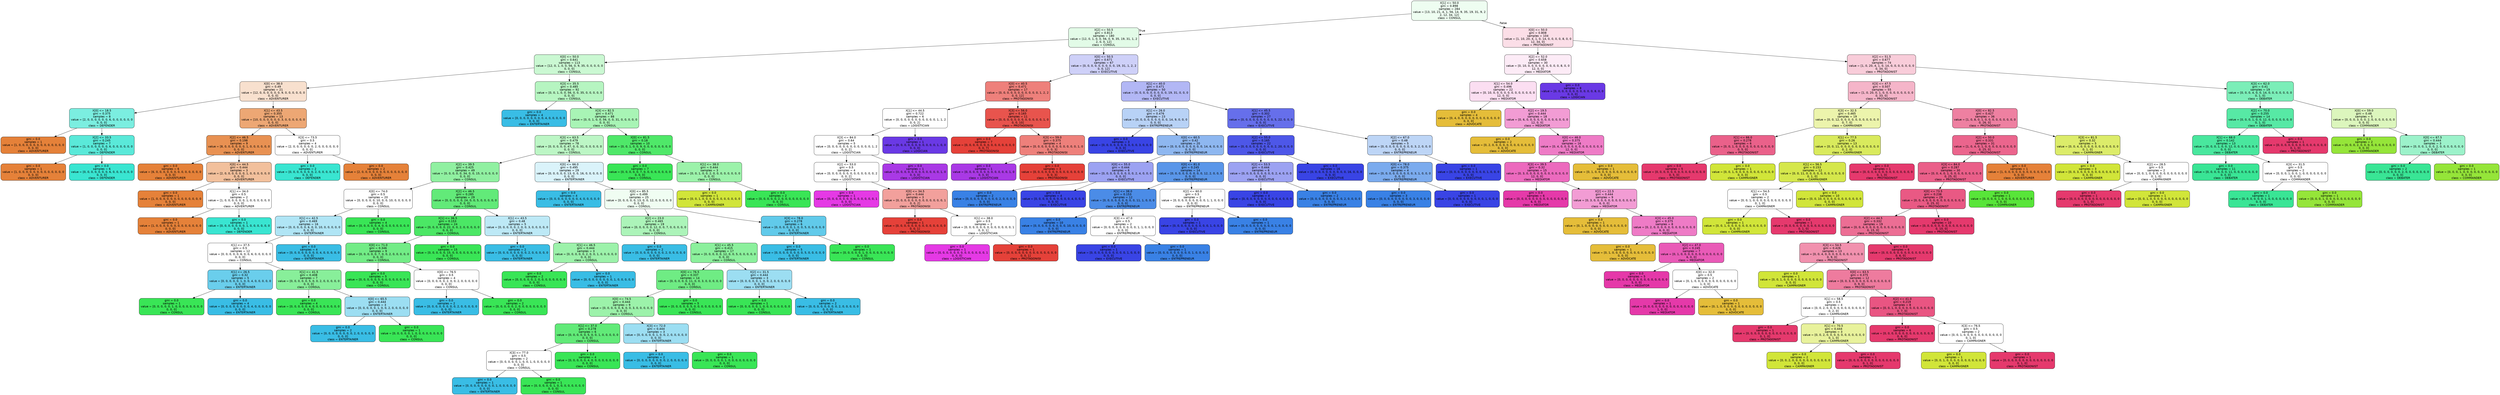 digraph Tree {
node [shape=box, style="filled, rounded", color="black", fontname=helvetica] ;
edge [fontname=helvetica] ;
0 [label="X[1] <= 50.0\ngini = 0.898\nsamples = 284\nvalue = [13, 10, 21, 4, 1, 56, 14, 9, 35, 19, 31, 9, 2\n2, 12, 34, 12]\nclass = CONSUL", fillcolor="#eefdf1"] ;
1 [label="X[2] <= 50.5\ngini = 0.813\nsamples = 180\nvalue = [12, 0, 1, 0, 0, 56, 0, 9, 35, 19, 31, 1, 2\n2, 0, 0, 12]\nclass = CONSUL", fillcolor="#e2fbe7"] ;
0 -> 1 [labeldistance=2.5, labelangle=45, headlabel="True"] ;
2 [label="X[0] <= 50.0\ngini = 0.641\nsamples = 113\nvalue = [12, 0, 1, 0, 0, 56, 0, 9, 35, 0, 0, 0, 0, 0\n0, 0, 0]\nclass = CONSUL", fillcolor="#caf8d2"] ;
1 -> 2 ;
3 [label="X[0] <= 38.0\ngini = 0.49\nsamples = 21\nvalue = [12, 0, 0, 0, 0, 0, 0, 9, 0, 0, 0, 0, 0, 0\n0, 0, 0]\nclass = ADVENTURER", fillcolor="#f8e0ce"] ;
2 -> 3 ;
4 [label="X[0] <= 18.5\ngini = 0.375\nsamples = 8\nvalue = [2, 0, 0, 0, 0, 0, 0, 6, 0, 0, 0, 0, 0, 0\n0, 0, 0]\nclass = DEFENDER", fillcolor="#7beee0"] ;
3 -> 4 ;
5 [label="gini = 0.0\nsamples = 1\nvalue = [1, 0, 0, 0, 0, 0, 0, 0, 0, 0, 0, 0, 0, 0\n0, 0, 0]\nclass = ADVENTURER", fillcolor="#e58139"] ;
4 -> 5 ;
6 [label="X[2] <= 33.5\ngini = 0.245\nsamples = 7\nvalue = [1, 0, 0, 0, 0, 0, 0, 6, 0, 0, 0, 0, 0, 0\n0, 0, 0]\nclass = DEFENDER", fillcolor="#5ae9d9"] ;
4 -> 6 ;
7 [label="gini = 0.0\nsamples = 1\nvalue = [1, 0, 0, 0, 0, 0, 0, 0, 0, 0, 0, 0, 0, 0\n0, 0, 0]\nclass = ADVENTURER", fillcolor="#e58139"] ;
6 -> 7 ;
8 [label="gini = 0.0\nsamples = 6\nvalue = [0, 0, 0, 0, 0, 0, 0, 6, 0, 0, 0, 0, 0, 0\n0, 0, 0]\nclass = DEFENDER", fillcolor="#39e5d1"] ;
6 -> 8 ;
9 [label="X[1] <= 43.5\ngini = 0.355\nsamples = 13\nvalue = [10, 0, 0, 0, 0, 0, 0, 3, 0, 0, 0, 0, 0, 0\n0, 0, 0]\nclass = ADVENTURER", fillcolor="#eda774"] ;
3 -> 9 ;
10 [label="X[2] <= 46.5\ngini = 0.198\nsamples = 9\nvalue = [8, 0, 0, 0, 0, 0, 0, 1, 0, 0, 0, 0, 0, 0\n0, 0, 0]\nclass = ADVENTURER", fillcolor="#e89152"] ;
9 -> 10 ;
11 [label="gini = 0.0\nsamples = 6\nvalue = [6, 0, 0, 0, 0, 0, 0, 0, 0, 0, 0, 0, 0, 0\n0, 0, 0]\nclass = ADVENTURER", fillcolor="#e58139"] ;
10 -> 11 ;
12 [label="X[0] <= 44.5\ngini = 0.444\nsamples = 3\nvalue = [2, 0, 0, 0, 0, 0, 0, 1, 0, 0, 0, 0, 0, 0\n0, 0, 0]\nclass = ADVENTURER", fillcolor="#f2c09c"] ;
10 -> 12 ;
13 [label="gini = 0.0\nsamples = 1\nvalue = [1, 0, 0, 0, 0, 0, 0, 0, 0, 0, 0, 0, 0, 0\n0, 0, 0]\nclass = ADVENTURER", fillcolor="#e58139"] ;
12 -> 13 ;
14 [label="X[1] <= 34.0\ngini = 0.5\nsamples = 2\nvalue = [1, 0, 0, 0, 0, 0, 0, 1, 0, 0, 0, 0, 0, 0\n0, 0, 0]\nclass = ADVENTURER", fillcolor="#ffffff"] ;
12 -> 14 ;
15 [label="gini = 0.0\nsamples = 1\nvalue = [1, 0, 0, 0, 0, 0, 0, 0, 0, 0, 0, 0, 0, 0\n0, 0, 0]\nclass = ADVENTURER", fillcolor="#e58139"] ;
14 -> 15 ;
16 [label="gini = 0.0\nsamples = 1\nvalue = [0, 0, 0, 0, 0, 0, 0, 1, 0, 0, 0, 0, 0, 0\n0, 0, 0]\nclass = DEFENDER", fillcolor="#39e5d1"] ;
14 -> 16 ;
17 [label="X[3] <= 73.5\ngini = 0.5\nsamples = 4\nvalue = [2, 0, 0, 0, 0, 0, 0, 2, 0, 0, 0, 0, 0, 0\n0, 0, 0]\nclass = ADVENTURER", fillcolor="#ffffff"] ;
9 -> 17 ;
18 [label="gini = 0.0\nsamples = 2\nvalue = [0, 0, 0, 0, 0, 0, 0, 2, 0, 0, 0, 0, 0, 0\n0, 0, 0]\nclass = DEFENDER", fillcolor="#39e5d1"] ;
17 -> 18 ;
19 [label="gini = 0.0\nsamples = 2\nvalue = [2, 0, 0, 0, 0, 0, 0, 0, 0, 0, 0, 0, 0, 0\n0, 0, 0]\nclass = ADVENTURER", fillcolor="#e58139"] ;
17 -> 19 ;
20 [label="X[3] <= 35.5\ngini = 0.485\nsamples = 92\nvalue = [0, 0, 1, 0, 0, 56, 0, 0, 35, 0, 0, 0, 0, 0\n0, 0, 0]\nclass = CONSUL", fillcolor="#b6f5c1"] ;
2 -> 20 ;
21 [label="gini = 0.0\nsamples = 4\nvalue = [0, 0, 0, 0, 0, 0, 0, 0, 4, 0, 0, 0, 0, 0\n0, 0, 0]\nclass = ENTERTAINER", fillcolor="#39bde5"] ;
20 -> 21 ;
22 [label="X[3] <= 82.5\ngini = 0.471\nsamples = 88\nvalue = [0, 0, 1, 0, 0, 56, 0, 0, 31, 0, 0, 0, 0, 0\n0, 0, 0]\nclass = CONSUL", fillcolor="#a8f4b5"] ;
20 -> 22 ;
23 [label="X[3] <= 63.5\ngini = 0.479\nsamples = 78\nvalue = [0, 0, 0, 0, 0, 47, 0, 0, 31, 0, 0, 0, 0, 0\n0, 0, 0]\nclass = CONSUL", fillcolor="#bcf6c5"] ;
22 -> 23 ;
24 [label="X[2] <= 39.5\ngini = 0.425\nsamples = 49\nvalue = [0, 0, 0, 0, 0, 34, 0, 0, 15, 0, 0, 0, 0, 0\n0, 0, 0]\nclass = CONSUL", fillcolor="#90f0a1"] ;
23 -> 24 ;
25 [label="X[0] <= 74.0\ngini = 0.5\nsamples = 20\nvalue = [0, 0, 0, 0, 0, 10, 0, 0, 10, 0, 0, 0, 0, 0\n0, 0, 0]\nclass = CONSUL", fillcolor="#ffffff"] ;
24 -> 25 ;
26 [label="X[1] <= 42.5\ngini = 0.469\nsamples = 16\nvalue = [0, 0, 0, 0, 0, 6, 0, 0, 10, 0, 0, 0, 0, 0\n0, 0, 0]\nclass = ENTERTAINER", fillcolor="#b0e5f5"] ;
25 -> 26 ;
27 [label="X[1] <= 37.5\ngini = 0.5\nsamples = 12\nvalue = [0, 0, 0, 0, 0, 6, 0, 0, 6, 0, 0, 0, 0, 0\n0, 0, 0]\nclass = CONSUL", fillcolor="#ffffff"] ;
26 -> 27 ;
28 [label="X[1] <= 26.5\ngini = 0.32\nsamples = 5\nvalue = [0, 0, 0, 0, 0, 1, 0, 0, 4, 0, 0, 0, 0, 0\n0, 0, 0]\nclass = ENTERTAINER", fillcolor="#6aceec"] ;
27 -> 28 ;
29 [label="gini = 0.0\nsamples = 1\nvalue = [0, 0, 0, 0, 0, 1, 0, 0, 0, 0, 0, 0, 0, 0\n0, 0, 0]\nclass = CONSUL", fillcolor="#39e556"] ;
28 -> 29 ;
30 [label="gini = 0.0\nsamples = 4\nvalue = [0, 0, 0, 0, 0, 0, 0, 0, 4, 0, 0, 0, 0, 0\n0, 0, 0]\nclass = ENTERTAINER", fillcolor="#39bde5"] ;
28 -> 30 ;
31 [label="X[1] <= 41.5\ngini = 0.408\nsamples = 7\nvalue = [0, 0, 0, 0, 0, 5, 0, 0, 2, 0, 0, 0, 0, 0\n0, 0, 0]\nclass = CONSUL", fillcolor="#88ef9a"] ;
27 -> 31 ;
32 [label="gini = 0.0\nsamples = 4\nvalue = [0, 0, 0, 0, 0, 4, 0, 0, 0, 0, 0, 0, 0, 0\n0, 0, 0]\nclass = CONSUL", fillcolor="#39e556"] ;
31 -> 32 ;
33 [label="X[0] <= 65.5\ngini = 0.444\nsamples = 3\nvalue = [0, 0, 0, 0, 0, 1, 0, 0, 2, 0, 0, 0, 0, 0\n0, 0, 0]\nclass = ENTERTAINER", fillcolor="#9cdef2"] ;
31 -> 33 ;
34 [label="gini = 0.0\nsamples = 2\nvalue = [0, 0, 0, 0, 0, 0, 0, 0, 2, 0, 0, 0, 0, 0\n0, 0, 0]\nclass = ENTERTAINER", fillcolor="#39bde5"] ;
33 -> 34 ;
35 [label="gini = 0.0\nsamples = 1\nvalue = [0, 0, 0, 0, 0, 1, 0, 0, 0, 0, 0, 0, 0, 0\n0, 0, 0]\nclass = CONSUL", fillcolor="#39e556"] ;
33 -> 35 ;
36 [label="gini = 0.0\nsamples = 4\nvalue = [0, 0, 0, 0, 0, 0, 0, 0, 4, 0, 0, 0, 0, 0\n0, 0, 0]\nclass = ENTERTAINER", fillcolor="#39bde5"] ;
26 -> 36 ;
37 [label="gini = 0.0\nsamples = 4\nvalue = [0, 0, 0, 0, 0, 4, 0, 0, 0, 0, 0, 0, 0, 0\n0, 0, 0]\nclass = CONSUL", fillcolor="#39e556"] ;
25 -> 37 ;
38 [label="X[2] <= 46.5\ngini = 0.285\nsamples = 29\nvalue = [0, 0, 0, 0, 0, 24, 0, 0, 5, 0, 0, 0, 0, 0\n0, 0, 0]\nclass = CONSUL", fillcolor="#62ea79"] ;
24 -> 38 ;
39 [label="X[1] <= 36.5\ngini = 0.153\nsamples = 24\nvalue = [0, 0, 0, 0, 0, 22, 0, 0, 2, 0, 0, 0, 0, 0\n0, 0, 0]\nclass = CONSUL", fillcolor="#4be765"] ;
38 -> 39 ;
40 [label="X[0] <= 71.0\ngini = 0.346\nsamples = 9\nvalue = [0, 0, 0, 0, 0, 7, 0, 0, 2, 0, 0, 0, 0, 0\n0, 0, 0]\nclass = CONSUL", fillcolor="#72ec86"] ;
39 -> 40 ;
41 [label="gini = 0.0\nsamples = 5\nvalue = [0, 0, 0, 0, 0, 5, 0, 0, 0, 0, 0, 0, 0, 0\n0, 0, 0]\nclass = CONSUL", fillcolor="#39e556"] ;
40 -> 41 ;
42 [label="X[0] <= 76.5\ngini = 0.5\nsamples = 4\nvalue = [0, 0, 0, 0, 0, 2, 0, 0, 2, 0, 0, 0, 0, 0\n0, 0, 0]\nclass = CONSUL", fillcolor="#ffffff"] ;
40 -> 42 ;
43 [label="gini = 0.0\nsamples = 2\nvalue = [0, 0, 0, 0, 0, 0, 0, 0, 2, 0, 0, 0, 0, 0\n0, 0, 0]\nclass = ENTERTAINER", fillcolor="#39bde5"] ;
42 -> 43 ;
44 [label="gini = 0.0\nsamples = 2\nvalue = [0, 0, 0, 0, 0, 2, 0, 0, 0, 0, 0, 0, 0, 0\n0, 0, 0]\nclass = CONSUL", fillcolor="#39e556"] ;
42 -> 44 ;
45 [label="gini = 0.0\nsamples = 15\nvalue = [0, 0, 0, 0, 0, 15, 0, 0, 0, 0, 0, 0, 0, 0\n0, 0, 0]\nclass = CONSUL", fillcolor="#39e556"] ;
39 -> 45 ;
46 [label="X[1] <= 43.5\ngini = 0.48\nsamples = 5\nvalue = [0, 0, 0, 0, 0, 2, 0, 0, 3, 0, 0, 0, 0, 0\n0, 0, 0]\nclass = ENTERTAINER", fillcolor="#bde9f6"] ;
38 -> 46 ;
47 [label="gini = 0.0\nsamples = 2\nvalue = [0, 0, 0, 0, 0, 0, 0, 0, 2, 0, 0, 0, 0, 0\n0, 0, 0]\nclass = ENTERTAINER", fillcolor="#39bde5"] ;
46 -> 47 ;
48 [label="X[1] <= 46.5\ngini = 0.444\nsamples = 3\nvalue = [0, 0, 0, 0, 0, 2, 0, 0, 1, 0, 0, 0, 0, 0\n0, 0, 0]\nclass = CONSUL", fillcolor="#9cf2aa"] ;
46 -> 48 ;
49 [label="gini = 0.0\nsamples = 2\nvalue = [0, 0, 0, 0, 0, 2, 0, 0, 0, 0, 0, 0, 0, 0\n0, 0, 0]\nclass = CONSUL", fillcolor="#39e556"] ;
48 -> 49 ;
50 [label="gini = 0.0\nsamples = 1\nvalue = [0, 0, 0, 0, 0, 0, 0, 0, 1, 0, 0, 0, 0, 0\n0, 0, 0]\nclass = ENTERTAINER", fillcolor="#39bde5"] ;
48 -> 50 ;
51 [label="X[0] <= 66.0\ngini = 0.495\nsamples = 29\nvalue = [0, 0, 0, 0, 0, 13, 0, 0, 16, 0, 0, 0, 0, 0\n0, 0, 0]\nclass = ENTERTAINER", fillcolor="#daf3fa"] ;
23 -> 51 ;
52 [label="gini = 0.0\nsamples = 4\nvalue = [0, 0, 0, 0, 0, 0, 0, 0, 4, 0, 0, 0, 0, 0\n0, 0, 0]\nclass = ENTERTAINER", fillcolor="#39bde5"] ;
51 -> 52 ;
53 [label="X[0] <= 85.5\ngini = 0.499\nsamples = 25\nvalue = [0, 0, 0, 0, 0, 13, 0, 0, 12, 0, 0, 0, 0, 0\n0, 0, 0]\nclass = CONSUL", fillcolor="#f0fdf2"] ;
51 -> 53 ;
54 [label="X[2] <= 23.0\ngini = 0.465\nsamples = 19\nvalue = [0, 0, 0, 0, 0, 12, 0, 0, 7, 0, 0, 0, 0, 0\n0, 0, 0]\nclass = CONSUL", fillcolor="#acf4b9"] ;
53 -> 54 ;
55 [label="gini = 0.0\nsamples = 2\nvalue = [0, 0, 0, 0, 0, 0, 0, 0, 2, 0, 0, 0, 0, 0\n0, 0, 0]\nclass = ENTERTAINER", fillcolor="#39bde5"] ;
54 -> 55 ;
56 [label="X[1] <= 45.5\ngini = 0.415\nsamples = 17\nvalue = [0, 0, 0, 0, 0, 12, 0, 0, 5, 0, 0, 0, 0, 0\n0, 0, 0]\nclass = CONSUL", fillcolor="#8bf09c"] ;
54 -> 56 ;
57 [label="X[0] <= 76.5\ngini = 0.337\nsamples = 14\nvalue = [0, 0, 0, 0, 0, 11, 0, 0, 3, 0, 0, 0, 0, 0\n0, 0, 0]\nclass = CONSUL", fillcolor="#6fec84"] ;
56 -> 57 ;
58 [label="X[0] <= 74.5\ngini = 0.444\nsamples = 9\nvalue = [0, 0, 0, 0, 0, 6, 0, 0, 3, 0, 0, 0, 0, 0\n0, 0, 0]\nclass = CONSUL", fillcolor="#9cf2aa"] ;
57 -> 58 ;
59 [label="X[1] <= 37.0\ngini = 0.278\nsamples = 6\nvalue = [0, 0, 0, 0, 0, 5, 0, 0, 1, 0, 0, 0, 0, 0\n0, 0, 0]\nclass = CONSUL", fillcolor="#61ea78"] ;
58 -> 59 ;
60 [label="X[3] <= 77.0\ngini = 0.5\nsamples = 2\nvalue = [0, 0, 0, 0, 0, 1, 0, 0, 1, 0, 0, 0, 0, 0\n0, 0, 0]\nclass = CONSUL", fillcolor="#ffffff"] ;
59 -> 60 ;
61 [label="gini = 0.0\nsamples = 1\nvalue = [0, 0, 0, 0, 0, 0, 0, 0, 1, 0, 0, 0, 0, 0\n0, 0, 0]\nclass = ENTERTAINER", fillcolor="#39bde5"] ;
60 -> 61 ;
62 [label="gini = 0.0\nsamples = 1\nvalue = [0, 0, 0, 0, 0, 1, 0, 0, 0, 0, 0, 0, 0, 0\n0, 0, 0]\nclass = CONSUL", fillcolor="#39e556"] ;
60 -> 62 ;
63 [label="gini = 0.0\nsamples = 4\nvalue = [0, 0, 0, 0, 0, 4, 0, 0, 0, 0, 0, 0, 0, 0\n0, 0, 0]\nclass = CONSUL", fillcolor="#39e556"] ;
59 -> 63 ;
64 [label="X[3] <= 72.0\ngini = 0.444\nsamples = 3\nvalue = [0, 0, 0, 0, 0, 1, 0, 0, 2, 0, 0, 0, 0, 0\n0, 0, 0]\nclass = ENTERTAINER", fillcolor="#9cdef2"] ;
58 -> 64 ;
65 [label="gini = 0.0\nsamples = 2\nvalue = [0, 0, 0, 0, 0, 0, 0, 0, 2, 0, 0, 0, 0, 0\n0, 0, 0]\nclass = ENTERTAINER", fillcolor="#39bde5"] ;
64 -> 65 ;
66 [label="gini = 0.0\nsamples = 1\nvalue = [0, 0, 0, 0, 0, 1, 0, 0, 0, 0, 0, 0, 0, 0\n0, 0, 0]\nclass = CONSUL", fillcolor="#39e556"] ;
64 -> 66 ;
67 [label="gini = 0.0\nsamples = 5\nvalue = [0, 0, 0, 0, 0, 5, 0, 0, 0, 0, 0, 0, 0, 0\n0, 0, 0]\nclass = CONSUL", fillcolor="#39e556"] ;
57 -> 67 ;
68 [label="X[2] <= 31.5\ngini = 0.444\nsamples = 3\nvalue = [0, 0, 0, 0, 0, 1, 0, 0, 2, 0, 0, 0, 0, 0\n0, 0, 0]\nclass = ENTERTAINER", fillcolor="#9cdef2"] ;
56 -> 68 ;
69 [label="gini = 0.0\nsamples = 1\nvalue = [0, 0, 0, 0, 0, 1, 0, 0, 0, 0, 0, 0, 0, 0\n0, 0, 0]\nclass = CONSUL", fillcolor="#39e556"] ;
68 -> 69 ;
70 [label="gini = 0.0\nsamples = 2\nvalue = [0, 0, 0, 0, 0, 0, 0, 0, 2, 0, 0, 0, 0, 0\n0, 0, 0]\nclass = ENTERTAINER", fillcolor="#39bde5"] ;
68 -> 70 ;
71 [label="X[3] <= 78.0\ngini = 0.278\nsamples = 6\nvalue = [0, 0, 0, 0, 0, 1, 0, 0, 5, 0, 0, 0, 0, 0\n0, 0, 0]\nclass = ENTERTAINER", fillcolor="#61caea"] ;
53 -> 71 ;
72 [label="gini = 0.0\nsamples = 5\nvalue = [0, 0, 0, 0, 0, 0, 0, 0, 5, 0, 0, 0, 0, 0\n0, 0, 0]\nclass = ENTERTAINER", fillcolor="#39bde5"] ;
71 -> 72 ;
73 [label="gini = 0.0\nsamples = 1\nvalue = [0, 0, 0, 0, 0, 1, 0, 0, 0, 0, 0, 0, 0, 0\n0, 0, 0]\nclass = CONSUL", fillcolor="#39e556"] ;
71 -> 73 ;
74 [label="X[0] <= 81.5\ngini = 0.18\nsamples = 10\nvalue = [0, 0, 1, 0, 0, 9, 0, 0, 0, 0, 0, 0, 0, 0\n0, 0, 0]\nclass = CONSUL", fillcolor="#4fe869"] ;
22 -> 74 ;
75 [label="gini = 0.0\nsamples = 7\nvalue = [0, 0, 0, 0, 0, 7, 0, 0, 0, 0, 0, 0, 0, 0\n0, 0, 0]\nclass = CONSUL", fillcolor="#39e556"] ;
74 -> 75 ;
76 [label="X[1] <= 38.0\ngini = 0.444\nsamples = 3\nvalue = [0, 0, 1, 0, 0, 2, 0, 0, 0, 0, 0, 0, 0, 0\n0, 0, 0]\nclass = CONSUL", fillcolor="#9cf2aa"] ;
74 -> 76 ;
77 [label="gini = 0.0\nsamples = 1\nvalue = [0, 0, 1, 0, 0, 0, 0, 0, 0, 0, 0, 0, 0, 0\n0, 0, 0]\nclass = CAMPAIGNER", fillcolor="#d1e539"] ;
76 -> 77 ;
78 [label="gini = 0.0\nsamples = 2\nvalue = [0, 0, 0, 0, 0, 2, 0, 0, 0, 0, 0, 0, 0, 0\n0, 0, 0]\nclass = CONSUL", fillcolor="#39e556"] ;
76 -> 78 ;
79 [label="X[0] <= 50.5\ngini = 0.671\nsamples = 67\nvalue = [0, 0, 0, 0, 0, 0, 0, 0, 0, 19, 31, 1, 2, 2\n0, 0, 12]\nclass = EXECUTIVE", fillcolor="#ced0f8"] ;
1 -> 79 ;
80 [label="X[0] <= 40.5\ngini = 0.471\nsamples = 17\nvalue = [0, 0, 0, 0, 0, 0, 0, 0, 0, 0, 0, 1, 2, 2\n0, 0, 12]\nclass = PROTAGONISt", fillcolor="#ee807b"] ;
79 -> 80 ;
81 [label="X[1] <= 44.5\ngini = 0.722\nsamples = 6\nvalue = [0, 0, 0, 0, 0, 0, 0, 0, 0, 0, 0, 1, 1, 2\n0, 0, 2]\nclass = LOGISTICIAN ", fillcolor="#ffffff"] ;
80 -> 81 ;
82 [label="X[3] <= 84.0\ngini = 0.64\nsamples = 5\nvalue = [0, 0, 0, 0, 0, 0, 0, 0, 0, 0, 0, 0, 1, 2\n0, 0, 2]\nclass = LOGISTICIAN ", fillcolor="#ffffff"] ;
81 -> 82 ;
83 [label="X[2] <= 53.0\ngini = 0.5\nsamples = 4\nvalue = [0, 0, 0, 0, 0, 0, 0, 0, 0, 0, 0, 0, 0, 2\n0, 0, 2]\nclass = LOGISTICIAN ", fillcolor="#ffffff"] ;
82 -> 83 ;
84 [label="gini = 0.0\nsamples = 1\nvalue = [0, 0, 0, 0, 0, 0, 0, 0, 0, 0, 0, 0, 0, 1\n0, 0, 0]\nclass = LOGISTICIAN ", fillcolor="#e539e5"] ;
83 -> 84 ;
85 [label="X[0] <= 34.5\ngini = 0.444\nsamples = 3\nvalue = [0, 0, 0, 0, 0, 0, 0, 0, 0, 0, 0, 0, 0, 1\n0, 0, 2]\nclass = PROTAGONISt", fillcolor="#f2a09c"] ;
83 -> 85 ;
86 [label="gini = 0.0\nsamples = 1\nvalue = [0, 0, 0, 0, 0, 0, 0, 0, 0, 0, 0, 0, 0, 0\n0, 0, 1]\nclass = PROTAGONISt", fillcolor="#e54139"] ;
85 -> 86 ;
87 [label="X[1] <= 38.0\ngini = 0.5\nsamples = 2\nvalue = [0, 0, 0, 0, 0, 0, 0, 0, 0, 0, 0, 0, 0, 1\n0, 0, 1]\nclass = LOGISTICIAN ", fillcolor="#ffffff"] ;
85 -> 87 ;
88 [label="gini = 0.0\nsamples = 1\nvalue = [0, 0, 0, 0, 0, 0, 0, 0, 0, 0, 0, 0, 0, 1\n0, 0, 0]\nclass = LOGISTICIAN ", fillcolor="#e539e5"] ;
87 -> 88 ;
89 [label="gini = 0.0\nsamples = 1\nvalue = [0, 0, 0, 0, 0, 0, 0, 0, 0, 0, 0, 0, 0, 0\n0, 0, 1]\nclass = PROTAGONISt", fillcolor="#e54139"] ;
87 -> 89 ;
90 [label="gini = 0.0\nsamples = 1\nvalue = [0, 0, 0, 0, 0, 0, 0, 0, 0, 0, 0, 0, 1, 0\n0, 0, 0]\nclass = LOGISTICIAN", fillcolor="#a939e5"] ;
82 -> 90 ;
91 [label="gini = 0.0\nsamples = 1\nvalue = [0, 0, 0, 0, 0, 0, 0, 0, 0, 0, 0, 1, 0, 0\n0, 0, 0]\nclass = LOGICIAN", fillcolor="#6a39e5"] ;
81 -> 91 ;
92 [label="X[3] <= 56.0\ngini = 0.165\nsamples = 11\nvalue = [0, 0, 0, 0, 0, 0, 0, 0, 0, 0, 0, 0, 1, 0\n0, 0, 10]\nclass = PROTAGONISt", fillcolor="#e8544d"] ;
80 -> 92 ;
93 [label="gini = 0.0\nsamples = 7\nvalue = [0, 0, 0, 0, 0, 0, 0, 0, 0, 0, 0, 0, 0, 0\n0, 0, 7]\nclass = PROTAGONISt", fillcolor="#e54139"] ;
92 -> 93 ;
94 [label="X[3] <= 59.0\ngini = 0.375\nsamples = 4\nvalue = [0, 0, 0, 0, 0, 0, 0, 0, 0, 0, 0, 0, 1, 0\n0, 0, 3]\nclass = PROTAGONISt", fillcolor="#ee807b"] ;
92 -> 94 ;
95 [label="gini = 0.0\nsamples = 1\nvalue = [0, 0, 0, 0, 0, 0, 0, 0, 0, 0, 0, 0, 1, 0\n0, 0, 0]\nclass = LOGISTICIAN", fillcolor="#a939e5"] ;
94 -> 95 ;
96 [label="gini = 0.0\nsamples = 3\nvalue = [0, 0, 0, 0, 0, 0, 0, 0, 0, 0, 0, 0, 0, 0\n0, 0, 3]\nclass = PROTAGONISt", fillcolor="#e54139"] ;
94 -> 96 ;
97 [label="X[1] <= 40.0\ngini = 0.471\nsamples = 50\nvalue = [0, 0, 0, 0, 0, 0, 0, 0, 0, 19, 31, 0, 0, 0\n0, 0, 0]\nclass = EXECUTIVE", fillcolor="#b2b7f5"] ;
79 -> 97 ;
98 [label="X[1] <= 26.0\ngini = 0.476\nsamples = 23\nvalue = [0, 0, 0, 0, 0, 0, 0, 0, 0, 14, 9, 0, 0, 0\n0, 0, 0]\nclass = ENTREPRENEUR", fillcolor="#b8d2f6"] ;
97 -> 98 ;
99 [label="gini = 0.0\nsamples = 3\nvalue = [0, 0, 0, 0, 0, 0, 0, 0, 0, 0, 3, 0, 0, 0\n0, 0, 0]\nclass = EXECUTIVE", fillcolor="#3944e5"] ;
98 -> 99 ;
100 [label="X[0] <= 60.5\ngini = 0.42\nsamples = 20\nvalue = [0, 0, 0, 0, 0, 0, 0, 0, 0, 14, 6, 0, 0, 0\n0, 0, 0]\nclass = ENTREPRENEUR", fillcolor="#8eb7f0"] ;
98 -> 100 ;
101 [label="X[0] <= 55.0\ngini = 0.444\nsamples = 6\nvalue = [0, 0, 0, 0, 0, 0, 0, 0, 0, 2, 4, 0, 0, 0\n0, 0, 0]\nclass = EXECUTIVE", fillcolor="#9ca2f2"] ;
100 -> 101 ;
102 [label="gini = 0.0\nsamples = 2\nvalue = [0, 0, 0, 0, 0, 0, 0, 0, 0, 2, 0, 0, 0, 0\n0, 0, 0]\nclass = ENTREPRENEUR", fillcolor="#3981e5"] ;
101 -> 102 ;
103 [label="gini = 0.0\nsamples = 4\nvalue = [0, 0, 0, 0, 0, 0, 0, 0, 0, 0, 4, 0, 0, 0\n0, 0, 0]\nclass = EXECUTIVE", fillcolor="#3944e5"] ;
101 -> 103 ;
104 [label="X[0] <= 81.0\ngini = 0.245\nsamples = 14\nvalue = [0, 0, 0, 0, 0, 0, 0, 0, 0, 12, 2, 0, 0, 0\n0, 0, 0]\nclass = ENTREPRENEUR", fillcolor="#5a96e9"] ;
100 -> 104 ;
105 [label="X[1] <= 38.0\ngini = 0.153\nsamples = 12\nvalue = [0, 0, 0, 0, 0, 0, 0, 0, 0, 11, 1, 0, 0, 0\n0, 0, 0]\nclass = ENTREPRENEUR", fillcolor="#4b8ce7"] ;
104 -> 105 ;
106 [label="gini = 0.0\nsamples = 10\nvalue = [0, 0, 0, 0, 0, 0, 0, 0, 0, 10, 0, 0, 0, 0\n0, 0, 0]\nclass = ENTREPRENEUR", fillcolor="#3981e5"] ;
105 -> 106 ;
107 [label="X[3] <= 47.0\ngini = 0.5\nsamples = 2\nvalue = [0, 0, 0, 0, 0, 0, 0, 0, 0, 1, 1, 0, 0, 0\n0, 0, 0]\nclass = ENTREPRENEUR", fillcolor="#ffffff"] ;
105 -> 107 ;
108 [label="gini = 0.0\nsamples = 1\nvalue = [0, 0, 0, 0, 0, 0, 0, 0, 0, 0, 1, 0, 0, 0\n0, 0, 0]\nclass = EXECUTIVE", fillcolor="#3944e5"] ;
107 -> 108 ;
109 [label="gini = 0.0\nsamples = 1\nvalue = [0, 0, 0, 0, 0, 0, 0, 0, 0, 1, 0, 0, 0, 0\n0, 0, 0]\nclass = ENTREPRENEUR", fillcolor="#3981e5"] ;
107 -> 109 ;
110 [label="X[2] <= 60.0\ngini = 0.5\nsamples = 2\nvalue = [0, 0, 0, 0, 0, 0, 0, 0, 0, 1, 1, 0, 0, 0\n0, 0, 0]\nclass = ENTREPRENEUR", fillcolor="#ffffff"] ;
104 -> 110 ;
111 [label="gini = 0.0\nsamples = 1\nvalue = [0, 0, 0, 0, 0, 0, 0, 0, 0, 0, 1, 0, 0, 0\n0, 0, 0]\nclass = EXECUTIVE", fillcolor="#3944e5"] ;
110 -> 111 ;
112 [label="gini = 0.0\nsamples = 1\nvalue = [0, 0, 0, 0, 0, 0, 0, 0, 0, 1, 0, 0, 0, 0\n0, 0, 0]\nclass = ENTREPRENEUR", fillcolor="#3981e5"] ;
110 -> 112 ;
113 [label="X[1] <= 45.5\ngini = 0.302\nsamples = 27\nvalue = [0, 0, 0, 0, 0, 0, 0, 0, 0, 5, 22, 0, 0, 0\n0, 0, 0]\nclass = EXECUTIVE", fillcolor="#666feb"] ;
97 -> 113 ;
114 [label="X[2] <= 55.0\ngini = 0.165\nsamples = 22\nvalue = [0, 0, 0, 0, 0, 0, 0, 0, 0, 2, 20, 0, 0, 0\n0, 0, 0]\nclass = EXECUTIVE", fillcolor="#4d57e8"] ;
113 -> 114 ;
115 [label="X[2] <= 53.5\ngini = 0.444\nsamples = 6\nvalue = [0, 0, 0, 0, 0, 0, 0, 0, 0, 2, 4, 0, 0, 0\n0, 0, 0]\nclass = EXECUTIVE", fillcolor="#9ca2f2"] ;
114 -> 115 ;
116 [label="gini = 0.0\nsamples = 4\nvalue = [0, 0, 0, 0, 0, 0, 0, 0, 0, 0, 4, 0, 0, 0\n0, 0, 0]\nclass = EXECUTIVE", fillcolor="#3944e5"] ;
115 -> 116 ;
117 [label="gini = 0.0\nsamples = 2\nvalue = [0, 0, 0, 0, 0, 0, 0, 0, 0, 2, 0, 0, 0, 0\n0, 0, 0]\nclass = ENTREPRENEUR", fillcolor="#3981e5"] ;
115 -> 117 ;
118 [label="gini = 0.0\nsamples = 16\nvalue = [0, 0, 0, 0, 0, 0, 0, 0, 0, 0, 16, 0, 0, 0\n0, 0, 0]\nclass = EXECUTIVE", fillcolor="#3944e5"] ;
114 -> 118 ;
119 [label="X[2] <= 67.0\ngini = 0.48\nsamples = 5\nvalue = [0, 0, 0, 0, 0, 0, 0, 0, 0, 3, 2, 0, 0, 0\n0, 0, 0]\nclass = ENTREPRENEUR", fillcolor="#bdd5f6"] ;
113 -> 119 ;
120 [label="X[0] <= 78.0\ngini = 0.375\nsamples = 4\nvalue = [0, 0, 0, 0, 0, 0, 0, 0, 0, 3, 1, 0, 0, 0\n0, 0, 0]\nclass = ENTREPRENEUR", fillcolor="#7babee"] ;
119 -> 120 ;
121 [label="gini = 0.0\nsamples = 3\nvalue = [0, 0, 0, 0, 0, 0, 0, 0, 0, 3, 0, 0, 0, 0\n0, 0, 0]\nclass = ENTREPRENEUR", fillcolor="#3981e5"] ;
120 -> 121 ;
122 [label="gini = 0.0\nsamples = 1\nvalue = [0, 0, 0, 0, 0, 0, 0, 0, 0, 0, 1, 0, 0, 0\n0, 0, 0]\nclass = EXECUTIVE", fillcolor="#3944e5"] ;
120 -> 122 ;
123 [label="gini = 0.0\nsamples = 1\nvalue = [0, 0, 0, 0, 0, 0, 0, 0, 0, 0, 1, 0, 0, 0\n0, 0, 0]\nclass = EXECUTIVE", fillcolor="#3944e5"] ;
119 -> 123 ;
124 [label="X[0] <= 50.0\ngini = 0.808\nsamples = 104\nvalue = [1, 10, 20, 4, 1, 0, 14, 0, 0, 0, 0, 8, 0, 0\n12, 34, 0]\nclass = PROTAGONIST", fillcolor="#fbdee7"] ;
0 -> 124 [labeldistance=2.5, labelangle=-45, headlabel="False"] ;
125 [label="X[2] <= 52.0\ngini = 0.658\nsamples = 30\nvalue = [0, 10, 0, 0, 0, 0, 0, 0, 0, 0, 0, 8, 0, 0\n12, 0, 0]\nclass = MEDIATOR", fillcolor="#fcebf6"] ;
124 -> 125 ;
126 [label="X[1] <= 54.0\ngini = 0.496\nsamples = 22\nvalue = [0, 10, 0, 0, 0, 0, 0, 0, 0, 0, 0, 0, 0, 0\n12, 0, 0]\nclass = MEDIATOR", fillcolor="#fbdef1"] ;
125 -> 126 ;
127 [label="gini = 0.0\nsamples = 4\nvalue = [0, 4, 0, 0, 0, 0, 0, 0, 0, 0, 0, 0, 0, 0\n0, 0, 0]\nclass = ADVOCATE", fillcolor="#e5bd39"] ;
126 -> 127 ;
128 [label="X[2] <= 19.5\ngini = 0.444\nsamples = 18\nvalue = [0, 6, 0, 0, 0, 0, 0, 0, 0, 0, 0, 0, 0, 0\n12, 0, 0]\nclass = MEDIATOR", fillcolor="#f29cd4"] ;
126 -> 128 ;
129 [label="gini = 0.0\nsamples = 2\nvalue = [0, 2, 0, 0, 0, 0, 0, 0, 0, 0, 0, 0, 0, 0\n0, 0, 0]\nclass = ADVOCATE", fillcolor="#e5bd39"] ;
128 -> 129 ;
130 [label="X[0] <= 46.0\ngini = 0.375\nsamples = 16\nvalue = [0, 4, 0, 0, 0, 0, 0, 0, 0, 0, 0, 0, 0, 0\n12, 0, 0]\nclass = MEDIATOR", fillcolor="#ee7bc6"] ;
128 -> 130 ;
131 [label="X[3] <= 39.5\ngini = 0.32\nsamples = 15\nvalue = [0, 3, 0, 0, 0, 0, 0, 0, 0, 0, 0, 0, 0, 0\n12, 0, 0]\nclass = MEDIATOR", fillcolor="#ec6abe"] ;
130 -> 131 ;
132 [label="gini = 0.0\nsamples = 6\nvalue = [0, 0, 0, 0, 0, 0, 0, 0, 0, 0, 0, 0, 0, 0\n6, 0, 0]\nclass = MEDIATOR", fillcolor="#e539a9"] ;
131 -> 132 ;
133 [label="X[2] <= 22.5\ngini = 0.444\nsamples = 9\nvalue = [0, 3, 0, 0, 0, 0, 0, 0, 0, 0, 0, 0, 0, 0\n6, 0, 0]\nclass = MEDIATOR", fillcolor="#f29cd4"] ;
131 -> 133 ;
134 [label="gini = 0.0\nsamples = 1\nvalue = [0, 1, 0, 0, 0, 0, 0, 0, 0, 0, 0, 0, 0, 0\n0, 0, 0]\nclass = ADVOCATE", fillcolor="#e5bd39"] ;
133 -> 134 ;
135 [label="X[3] <= 45.0\ngini = 0.375\nsamples = 8\nvalue = [0, 2, 0, 0, 0, 0, 0, 0, 0, 0, 0, 0, 0, 0\n6, 0, 0]\nclass = MEDIATOR", fillcolor="#ee7bc6"] ;
133 -> 135 ;
136 [label="gini = 0.0\nsamples = 1\nvalue = [0, 1, 0, 0, 0, 0, 0, 0, 0, 0, 0, 0, 0, 0\n0, 0, 0]\nclass = ADVOCATE", fillcolor="#e5bd39"] ;
135 -> 136 ;
137 [label="X[2] <= 47.0\ngini = 0.245\nsamples = 7\nvalue = [0, 1, 0, 0, 0, 0, 0, 0, 0, 0, 0, 0, 0, 0\n6, 0, 0]\nclass = MEDIATOR", fillcolor="#e95ab7"] ;
135 -> 137 ;
138 [label="gini = 0.0\nsamples = 5\nvalue = [0, 0, 0, 0, 0, 0, 0, 0, 0, 0, 0, 0, 0, 0\n5, 0, 0]\nclass = MEDIATOR", fillcolor="#e539a9"] ;
137 -> 138 ;
139 [label="X[0] <= 32.0\ngini = 0.5\nsamples = 2\nvalue = [0, 1, 0, 0, 0, 0, 0, 0, 0, 0, 0, 0, 0, 0\n1, 0, 0]\nclass = ADVOCATE", fillcolor="#ffffff"] ;
137 -> 139 ;
140 [label="gini = 0.0\nsamples = 1\nvalue = [0, 0, 0, 0, 0, 0, 0, 0, 0, 0, 0, 0, 0, 0\n1, 0, 0]\nclass = MEDIATOR", fillcolor="#e539a9"] ;
139 -> 140 ;
141 [label="gini = 0.0\nsamples = 1\nvalue = [0, 1, 0, 0, 0, 0, 0, 0, 0, 0, 0, 0, 0, 0\n0, 0, 0]\nclass = ADVOCATE", fillcolor="#e5bd39"] ;
139 -> 141 ;
142 [label="gini = 0.0\nsamples = 1\nvalue = [0, 1, 0, 0, 0, 0, 0, 0, 0, 0, 0, 0, 0, 0\n0, 0, 0]\nclass = ADVOCATE", fillcolor="#e5bd39"] ;
130 -> 142 ;
143 [label="gini = 0.0\nsamples = 8\nvalue = [0, 0, 0, 0, 0, 0, 0, 0, 0, 0, 0, 8, 0, 0\n0, 0, 0]\nclass = LOGICIAN", fillcolor="#6a39e5"] ;
125 -> 143 ;
144 [label="X[2] <= 51.5\ngini = 0.677\nsamples = 74\nvalue = [1, 0, 20, 4, 1, 0, 14, 0, 0, 0, 0, 0, 0, 0\n0, 34, 0]\nclass = PROTAGONIST", fillcolor="#f8ccd9"] ;
124 -> 144 ;
145 [label="X[3] <= 47.5\ngini = 0.507\nsamples = 55\nvalue = [1, 0, 20, 0, 1, 0, 0, 0, 0, 0, 0, 0, 0, 0\n0, 33, 0]\nclass = PROTAGONIST", fillcolor="#f5b5c9"] ;
144 -> 145 ;
146 [label="X[3] <= 32.5\ngini = 0.465\nsamples = 19\nvalue = [0, 0, 12, 0, 0, 0, 0, 0, 0, 0, 0, 0, 0, 0\n0, 7, 0]\nclass = CAMPAIGNER", fillcolor="#ecf4ac"] ;
145 -> 146 ;
147 [label="X[1] <= 66.0\ngini = 0.278\nsamples = 6\nvalue = [0, 0, 1, 0, 0, 0, 0, 0, 0, 0, 0, 0, 0, 0\n0, 5, 0]\nclass = PROTAGONIST", fillcolor="#ea618a"] ;
146 -> 147 ;
148 [label="gini = 0.0\nsamples = 5\nvalue = [0, 0, 0, 0, 0, 0, 0, 0, 0, 0, 0, 0, 0, 0\n0, 5, 0]\nclass = PROTAGONIST", fillcolor="#e5396d"] ;
147 -> 148 ;
149 [label="gini = 0.0\nsamples = 1\nvalue = [0, 0, 1, 0, 0, 0, 0, 0, 0, 0, 0, 0, 0, 0\n0, 0, 0]\nclass = CAMPAIGNER", fillcolor="#d1e539"] ;
147 -> 149 ;
150 [label="X[1] <= 77.5\ngini = 0.26\nsamples = 13\nvalue = [0, 0, 11, 0, 0, 0, 0, 0, 0, 0, 0, 0, 0, 0\n0, 2, 0]\nclass = CAMPAIGNER", fillcolor="#d9ea5d"] ;
146 -> 150 ;
151 [label="X[1] <= 56.5\ngini = 0.153\nsamples = 12\nvalue = [0, 0, 11, 0, 0, 0, 0, 0, 0, 0, 0, 0, 0, 0\n0, 1, 0]\nclass = CAMPAIGNER", fillcolor="#d5e74b"] ;
150 -> 151 ;
152 [label="X[1] <= 54.5\ngini = 0.5\nsamples = 2\nvalue = [0, 0, 1, 0, 0, 0, 0, 0, 0, 0, 0, 0, 0, 0\n0, 1, 0]\nclass = CAMPAIGNER", fillcolor="#ffffff"] ;
151 -> 152 ;
153 [label="gini = 0.0\nsamples = 1\nvalue = [0, 0, 1, 0, 0, 0, 0, 0, 0, 0, 0, 0, 0, 0\n0, 0, 0]\nclass = CAMPAIGNER", fillcolor="#d1e539"] ;
152 -> 153 ;
154 [label="gini = 0.0\nsamples = 1\nvalue = [0, 0, 0, 0, 0, 0, 0, 0, 0, 0, 0, 0, 0, 0\n0, 1, 0]\nclass = PROTAGONIST", fillcolor="#e5396d"] ;
152 -> 154 ;
155 [label="gini = 0.0\nsamples = 10\nvalue = [0, 0, 10, 0, 0, 0, 0, 0, 0, 0, 0, 0, 0, 0\n0, 0, 0]\nclass = CAMPAIGNER", fillcolor="#d1e539"] ;
151 -> 155 ;
156 [label="gini = 0.0\nsamples = 1\nvalue = [0, 0, 0, 0, 0, 0, 0, 0, 0, 0, 0, 0, 0, 0\n0, 1, 0]\nclass = PROTAGONIST", fillcolor="#e5396d"] ;
150 -> 156 ;
157 [label="X[0] <= 82.5\ngini = 0.427\nsamples = 36\nvalue = [1, 0, 8, 0, 1, 0, 0, 0, 0, 0, 0, 0, 0, 0\n0, 26, 0]\nclass = PROTAGONIST", fillcolor="#ee80a1"] ;
145 -> 157 ;
158 [label="X[2] <= 50.0\ngini = 0.331\nsamples = 31\nvalue = [1, 0, 4, 0, 1, 0, 0, 0, 0, 0, 0, 0, 0, 0\n0, 25, 0]\nclass = PROTAGONIST", fillcolor="#eb658d"] ;
157 -> 158 ;
159 [label="X[3] <= 84.0\ngini = 0.287\nsamples = 30\nvalue = [0, 0, 4, 0, 1, 0, 0, 0, 0, 0, 0, 0, 0, 0\n0, 25, 0]\nclass = PROTAGONIST", fillcolor="#ea5f89"] ;
158 -> 159 ;
160 [label="X[0] <= 73.5\ngini = 0.238\nsamples = 29\nvalue = [0, 0, 4, 0, 0, 0, 0, 0, 0, 0, 0, 0, 0, 0\n0, 25, 0]\nclass = PROTAGONIST", fillcolor="#e95984"] ;
159 -> 160 ;
161 [label="X[2] <= 44.5\ngini = 0.332\nsamples = 19\nvalue = [0, 0, 4, 0, 0, 0, 0, 0, 0, 0, 0, 0, 0, 0\n0, 15, 0]\nclass = PROTAGONIST", fillcolor="#ec6e94"] ;
160 -> 161 ;
162 [label="X[3] <= 54.5\ngini = 0.426\nsamples = 13\nvalue = [0, 0, 4, 0, 0, 0, 0, 0, 0, 0, 0, 0, 0, 0\n0, 9, 0]\nclass = PROTAGONIST", fillcolor="#f191ae"] ;
161 -> 162 ;
163 [label="gini = 0.0\nsamples = 1\nvalue = [0, 0, 1, 0, 0, 0, 0, 0, 0, 0, 0, 0, 0, 0\n0, 0, 0]\nclass = CAMPAIGNER", fillcolor="#d1e539"] ;
162 -> 163 ;
164 [label="X[0] <= 63.5\ngini = 0.375\nsamples = 12\nvalue = [0, 0, 3, 0, 0, 0, 0, 0, 0, 0, 0, 0, 0, 0\n0, 9, 0]\nclass = PROTAGONIST", fillcolor="#ee7b9e"] ;
162 -> 164 ;
165 [label="X[1] <= 58.5\ngini = 0.5\nsamples = 4\nvalue = [0, 0, 2, 0, 0, 0, 0, 0, 0, 0, 0, 0, 0, 0\n0, 2, 0]\nclass = CAMPAIGNER", fillcolor="#ffffff"] ;
164 -> 165 ;
166 [label="gini = 0.0\nsamples = 1\nvalue = [0, 0, 0, 0, 0, 0, 0, 0, 0, 0, 0, 0, 0, 0\n0, 1, 0]\nclass = PROTAGONIST", fillcolor="#e5396d"] ;
165 -> 166 ;
167 [label="X[1] <= 70.5\ngini = 0.444\nsamples = 3\nvalue = [0, 0, 2, 0, 0, 0, 0, 0, 0, 0, 0, 0, 0, 0\n0, 1, 0]\nclass = CAMPAIGNER", fillcolor="#e8f29c"] ;
165 -> 167 ;
168 [label="gini = 0.0\nsamples = 2\nvalue = [0, 0, 2, 0, 0, 0, 0, 0, 0, 0, 0, 0, 0, 0\n0, 0, 0]\nclass = CAMPAIGNER", fillcolor="#d1e539"] ;
167 -> 168 ;
169 [label="gini = 0.0\nsamples = 1\nvalue = [0, 0, 0, 0, 0, 0, 0, 0, 0, 0, 0, 0, 0, 0\n0, 1, 0]\nclass = PROTAGONIST", fillcolor="#e5396d"] ;
167 -> 169 ;
170 [label="X[2] <= 41.0\ngini = 0.219\nsamples = 8\nvalue = [0, 0, 1, 0, 0, 0, 0, 0, 0, 0, 0, 0, 0, 0\n0, 7, 0]\nclass = PROTAGONIST", fillcolor="#e95582"] ;
164 -> 170 ;
171 [label="gini = 0.0\nsamples = 6\nvalue = [0, 0, 0, 0, 0, 0, 0, 0, 0, 0, 0, 0, 0, 0\n0, 6, 0]\nclass = PROTAGONIST", fillcolor="#e5396d"] ;
170 -> 171 ;
172 [label="X[3] <= 76.5\ngini = 0.5\nsamples = 2\nvalue = [0, 0, 1, 0, 0, 0, 0, 0, 0, 0, 0, 0, 0, 0\n0, 1, 0]\nclass = CAMPAIGNER", fillcolor="#ffffff"] ;
170 -> 172 ;
173 [label="gini = 0.0\nsamples = 1\nvalue = [0, 0, 1, 0, 0, 0, 0, 0, 0, 0, 0, 0, 0, 0\n0, 0, 0]\nclass = CAMPAIGNER", fillcolor="#d1e539"] ;
172 -> 173 ;
174 [label="gini = 0.0\nsamples = 1\nvalue = [0, 0, 0, 0, 0, 0, 0, 0, 0, 0, 0, 0, 0, 0\n0, 1, 0]\nclass = PROTAGONIST", fillcolor="#e5396d"] ;
172 -> 174 ;
175 [label="gini = 0.0\nsamples = 6\nvalue = [0, 0, 0, 0, 0, 0, 0, 0, 0, 0, 0, 0, 0, 0\n0, 6, 0]\nclass = PROTAGONIST", fillcolor="#e5396d"] ;
161 -> 175 ;
176 [label="gini = 0.0\nsamples = 10\nvalue = [0, 0, 0, 0, 0, 0, 0, 0, 0, 0, 0, 0, 0, 0\n0, 10, 0]\nclass = PROTAGONIST", fillcolor="#e5396d"] ;
160 -> 176 ;
177 [label="gini = 0.0\nsamples = 1\nvalue = [0, 0, 0, 0, 1, 0, 0, 0, 0, 0, 0, 0, 0, 0\n0, 0, 0]\nclass = COMPAIGNER", fillcolor="#58e539"] ;
159 -> 177 ;
178 [label="gini = 0.0\nsamples = 1\nvalue = [1, 0, 0, 0, 0, 0, 0, 0, 0, 0, 0, 0, 0, 0\n0, 0, 0]\nclass = ADVENTURER", fillcolor="#e58139"] ;
158 -> 178 ;
179 [label="X[3] <= 81.5\ngini = 0.32\nsamples = 5\nvalue = [0, 0, 4, 0, 0, 0, 0, 0, 0, 0, 0, 0, 0, 0\n0, 1, 0]\nclass = CAMPAIGNER", fillcolor="#dcec6a"] ;
157 -> 179 ;
180 [label="gini = 0.0\nsamples = 3\nvalue = [0, 0, 3, 0, 0, 0, 0, 0, 0, 0, 0, 0, 0, 0\n0, 0, 0]\nclass = CAMPAIGNER", fillcolor="#d1e539"] ;
179 -> 180 ;
181 [label="X[2] <= 28.5\ngini = 0.5\nsamples = 2\nvalue = [0, 0, 1, 0, 0, 0, 0, 0, 0, 0, 0, 0, 0, 0\n0, 1, 0]\nclass = CAMPAIGNER", fillcolor="#ffffff"] ;
179 -> 181 ;
182 [label="gini = 0.0\nsamples = 1\nvalue = [0, 0, 0, 0, 0, 0, 0, 0, 0, 0, 0, 0, 0, 0\n0, 1, 0]\nclass = PROTAGONIST", fillcolor="#e5396d"] ;
181 -> 182 ;
183 [label="gini = 0.0\nsamples = 1\nvalue = [0, 0, 1, 0, 0, 0, 0, 0, 0, 0, 0, 0, 0, 0\n0, 0, 0]\nclass = CAMPAIGNER", fillcolor="#d1e539"] ;
181 -> 183 ;
184 [label="X[3] <= 62.0\ngini = 0.41\nsamples = 19\nvalue = [0, 0, 0, 4, 0, 0, 14, 0, 0, 0, 0, 0, 0, 0\n0, 1, 0]\nclass = DEBATER", fillcolor="#7beeb8"] ;
144 -> 184 ;
185 [label="X[2] <= 70.0\ngini = 0.255\nsamples = 14\nvalue = [0, 0, 0, 1, 0, 0, 12, 0, 0, 0, 0, 0, 0, 0\n0, 1, 0]\nclass = DEBATER", fillcolor="#57e9a5"] ;
184 -> 185 ;
186 [label="X[1] <= 68.0\ngini = 0.142\nsamples = 13\nvalue = [0, 0, 0, 1, 0, 0, 12, 0, 0, 0, 0, 0, 0, 0\n0, 0, 0]\nclass = DEBATER", fillcolor="#49e79e"] ;
185 -> 186 ;
187 [label="gini = 0.0\nsamples = 11\nvalue = [0, 0, 0, 0, 0, 0, 11, 0, 0, 0, 0, 0, 0, 0\n0, 0, 0]\nclass = DEBATER", fillcolor="#39e595"] ;
186 -> 187 ;
188 [label="X[3] <= 31.5\ngini = 0.5\nsamples = 2\nvalue = [0, 0, 0, 1, 0, 0, 1, 0, 0, 0, 0, 0, 0, 0\n0, 0, 0]\nclass = COMMANDER", fillcolor="#ffffff"] ;
186 -> 188 ;
189 [label="gini = 0.0\nsamples = 1\nvalue = [0, 0, 0, 0, 0, 0, 1, 0, 0, 0, 0, 0, 0, 0\n0, 0, 0]\nclass = DEBATER", fillcolor="#39e595"] ;
188 -> 189 ;
190 [label="gini = 0.0\nsamples = 1\nvalue = [0, 0, 0, 1, 0, 0, 0, 0, 0, 0, 0, 0, 0, 0\n0, 0, 0]\nclass = COMMANDER", fillcolor="#95e539"] ;
188 -> 190 ;
191 [label="gini = 0.0\nsamples = 1\nvalue = [0, 0, 0, 0, 0, 0, 0, 0, 0, 0, 0, 0, 0, 0\n0, 1, 0]\nclass = PROTAGONIST", fillcolor="#e5396d"] ;
185 -> 191 ;
192 [label="X[0] <= 59.0\ngini = 0.48\nsamples = 5\nvalue = [0, 0, 0, 3, 0, 0, 2, 0, 0, 0, 0, 0, 0, 0\n0, 0, 0]\nclass = COMMANDER", fillcolor="#dcf6bd"] ;
184 -> 192 ;
193 [label="gini = 0.0\nsamples = 2\nvalue = [0, 0, 0, 2, 0, 0, 0, 0, 0, 0, 0, 0, 0, 0\n0, 0, 0]\nclass = COMMANDER", fillcolor="#95e539"] ;
192 -> 193 ;
194 [label="X[0] <= 67.5\ngini = 0.444\nsamples = 3\nvalue = [0, 0, 0, 1, 0, 0, 2, 0, 0, 0, 0, 0, 0, 0\n0, 0, 0]\nclass = DEBATER", fillcolor="#9cf2ca"] ;
192 -> 194 ;
195 [label="gini = 0.0\nsamples = 2\nvalue = [0, 0, 0, 0, 0, 0, 2, 0, 0, 0, 0, 0, 0, 0\n0, 0, 0]\nclass = DEBATER", fillcolor="#39e595"] ;
194 -> 195 ;
196 [label="gini = 0.0\nsamples = 1\nvalue = [0, 0, 0, 1, 0, 0, 0, 0, 0, 0, 0, 0, 0, 0\n0, 0, 0]\nclass = COMMANDER", fillcolor="#95e539"] ;
194 -> 196 ;
}
